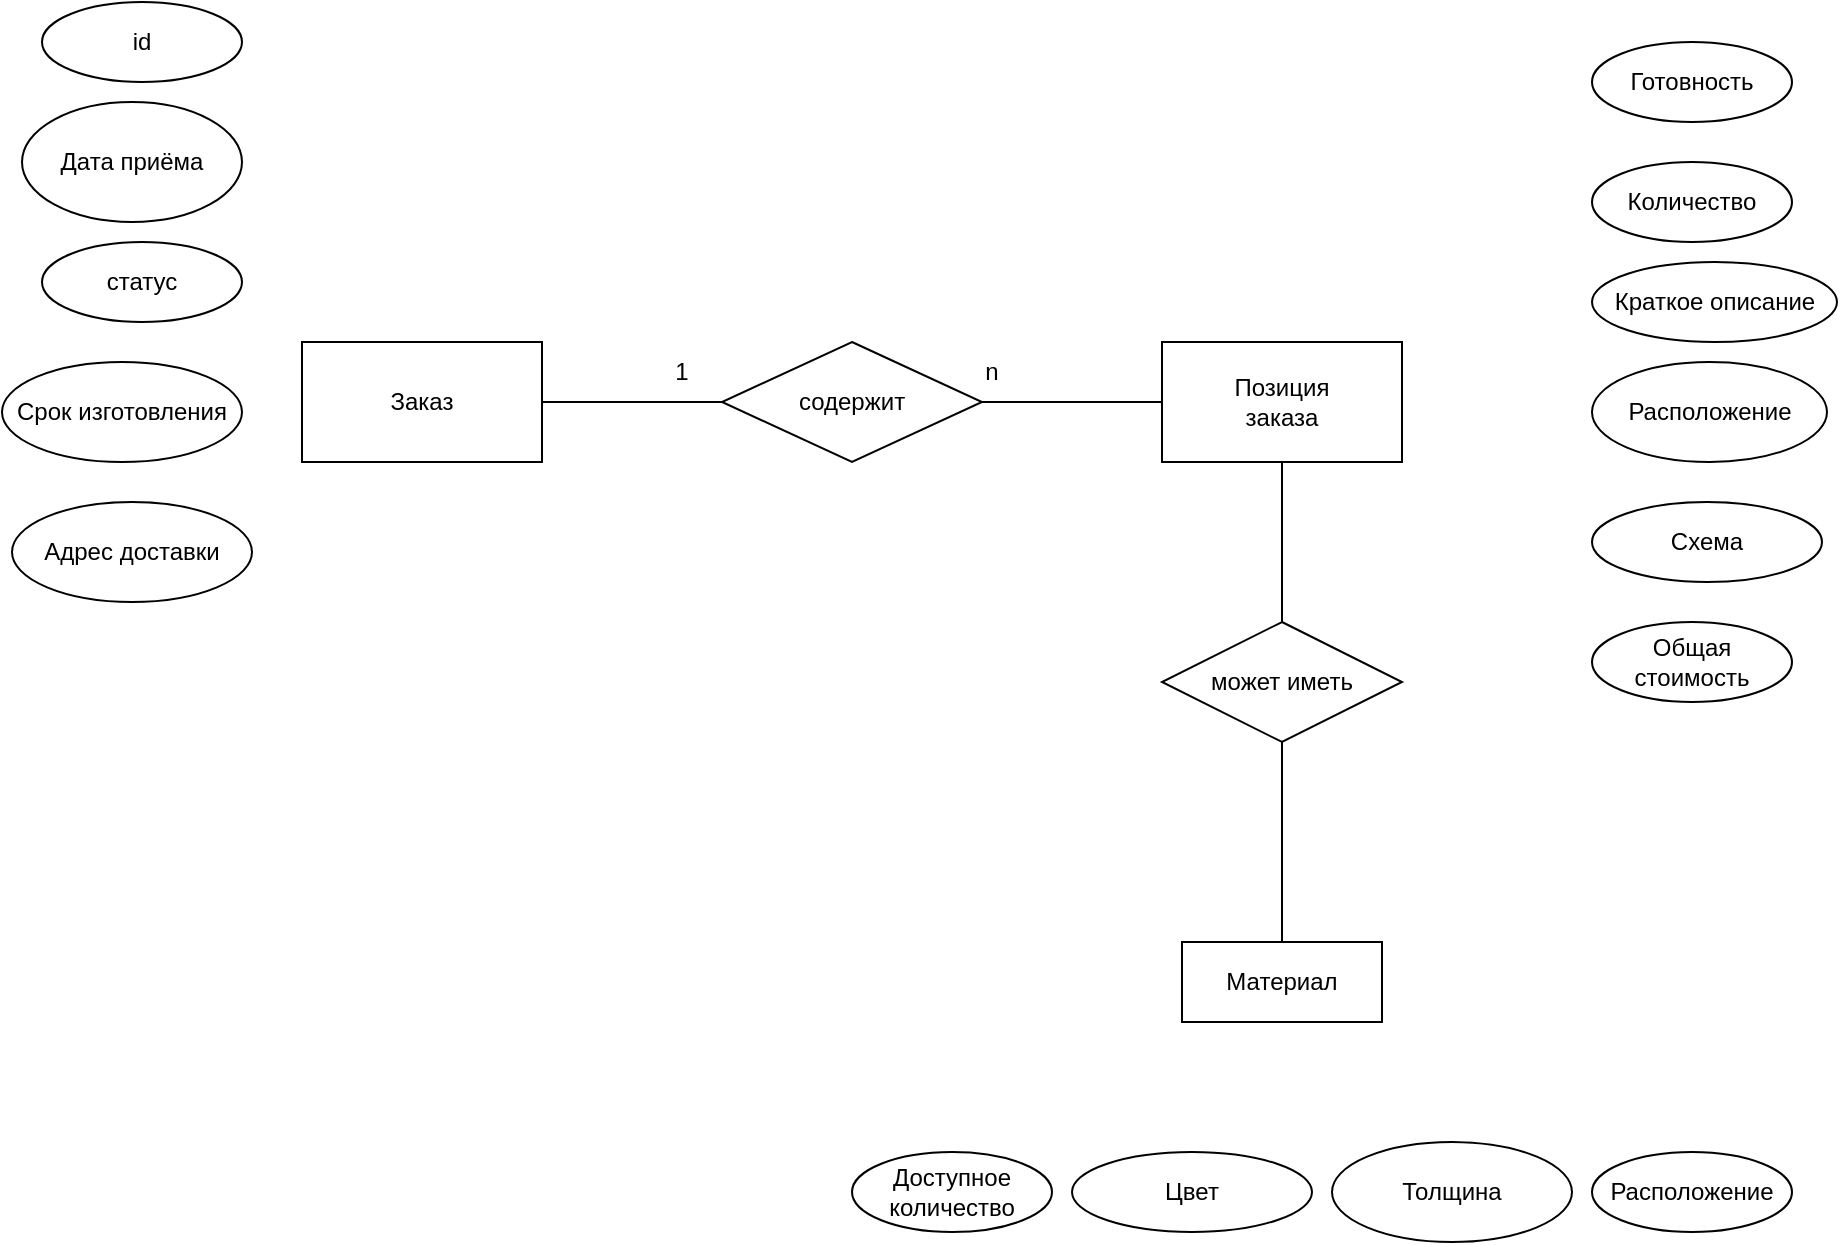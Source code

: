 <mxfile version="20.7.4" type="device"><diagram name="Page-1" id="e56a1550-8fbb-45ad-956c-1786394a9013"><mxGraphModel dx="1036" dy="606" grid="1" gridSize="10" guides="1" tooltips="1" connect="1" arrows="1" fold="1" page="1" pageScale="1" pageWidth="1100" pageHeight="850" background="none" math="0" shadow="0"><root><mxCell id="0"/><mxCell id="1" parent="0"/><mxCell id="eKBNlf8nSRkfcKwnLVwX-1" value="Заказ" style="rounded=0;whiteSpace=wrap;html=1;" vertex="1" parent="1"><mxGeometry x="200" y="200" width="120" height="60" as="geometry"/></mxCell><mxCell id="eKBNlf8nSRkfcKwnLVwX-2" value="Позиция&lt;br&gt;заказа" style="rounded=0;whiteSpace=wrap;html=1;" vertex="1" parent="1"><mxGeometry x="630" y="200" width="120" height="60" as="geometry"/></mxCell><mxCell id="eKBNlf8nSRkfcKwnLVwX-4" value="Цвет" style="ellipse;whiteSpace=wrap;html=1;" vertex="1" parent="1"><mxGeometry x="585" y="605" width="120" height="40" as="geometry"/></mxCell><mxCell id="eKBNlf8nSRkfcKwnLVwX-5" value="Толщина" style="ellipse;whiteSpace=wrap;html=1;" vertex="1" parent="1"><mxGeometry x="715" y="600" width="120" height="50" as="geometry"/></mxCell><mxCell id="eKBNlf8nSRkfcKwnLVwX-6" value="Схема" style="ellipse;whiteSpace=wrap;html=1;" vertex="1" parent="1"><mxGeometry x="845" y="280" width="115" height="40" as="geometry"/></mxCell><mxCell id="eKBNlf8nSRkfcKwnLVwX-8" value="содержит" style="rhombus;whiteSpace=wrap;html=1;" vertex="1" parent="1"><mxGeometry x="410" y="200" width="130" height="60" as="geometry"/></mxCell><mxCell id="eKBNlf8nSRkfcKwnLVwX-9" value="Расположение" style="ellipse;whiteSpace=wrap;html=1;align=center;" vertex="1" parent="1"><mxGeometry x="845" y="210" width="117.5" height="50" as="geometry"/></mxCell><mxCell id="eKBNlf8nSRkfcKwnLVwX-10" value="Краткое описание" style="ellipse;whiteSpace=wrap;html=1;" vertex="1" parent="1"><mxGeometry x="845" y="160" width="122.5" height="40" as="geometry"/></mxCell><mxCell id="eKBNlf8nSRkfcKwnLVwX-12" value="Готовность" style="ellipse;whiteSpace=wrap;html=1;align=center;" vertex="1" parent="1"><mxGeometry x="845" y="50" width="100" height="40" as="geometry"/></mxCell><mxCell id="eKBNlf8nSRkfcKwnLVwX-13" value="Количество" style="ellipse;whiteSpace=wrap;html=1;align=center;" vertex="1" parent="1"><mxGeometry x="845" y="110" width="100" height="40" as="geometry"/></mxCell><mxCell id="eKBNlf8nSRkfcKwnLVwX-14" value="Материал" style="whiteSpace=wrap;html=1;align=center;" vertex="1" parent="1"><mxGeometry x="640" y="500" width="100" height="40" as="geometry"/></mxCell><mxCell id="eKBNlf8nSRkfcKwnLVwX-15" value="статус" style="ellipse;whiteSpace=wrap;html=1;align=center;" vertex="1" parent="1"><mxGeometry x="70" y="150" width="100" height="40" as="geometry"/></mxCell><mxCell id="eKBNlf8nSRkfcKwnLVwX-18" value="Дата приёма" style="ellipse;whiteSpace=wrap;html=1;align=center;" vertex="1" parent="1"><mxGeometry x="60" y="80" width="110" height="60" as="geometry"/></mxCell><mxCell id="eKBNlf8nSRkfcKwnLVwX-19" value="Срок изготовления" style="ellipse;whiteSpace=wrap;html=1;align=center;" vertex="1" parent="1"><mxGeometry x="50" y="210" width="120" height="50" as="geometry"/></mxCell><mxCell id="eKBNlf8nSRkfcKwnLVwX-20" value="Общая стоимость" style="ellipse;whiteSpace=wrap;html=1;align=center;" vertex="1" parent="1"><mxGeometry x="845" y="340" width="100" height="40" as="geometry"/></mxCell><mxCell id="eKBNlf8nSRkfcKwnLVwX-21" value="Расположение" style="ellipse;whiteSpace=wrap;html=1;align=center;" vertex="1" parent="1"><mxGeometry x="845" y="605" width="100" height="40" as="geometry"/></mxCell><mxCell id="eKBNlf8nSRkfcKwnLVwX-22" value="Доступное количество" style="ellipse;whiteSpace=wrap;html=1;align=center;" vertex="1" parent="1"><mxGeometry x="475" y="605" width="100" height="40" as="geometry"/></mxCell><mxCell id="eKBNlf8nSRkfcKwnLVwX-23" value="Адрес доставки" style="ellipse;whiteSpace=wrap;html=1;align=center;" vertex="1" parent="1"><mxGeometry x="55" y="280" width="120" height="50" as="geometry"/></mxCell><mxCell id="eKBNlf8nSRkfcKwnLVwX-24" value="может иметь" style="shape=rhombus;perimeter=rhombusPerimeter;whiteSpace=wrap;html=1;align=center;" vertex="1" parent="1"><mxGeometry x="630" y="340" width="120" height="60" as="geometry"/></mxCell><mxCell id="eKBNlf8nSRkfcKwnLVwX-26" value="" style="endArrow=none;html=1;rounded=0;entryX=0.5;entryY=1;entryDx=0;entryDy=0;exitX=0.5;exitY=0;exitDx=0;exitDy=0;" edge="1" parent="1" source="eKBNlf8nSRkfcKwnLVwX-14" target="eKBNlf8nSRkfcKwnLVwX-24"><mxGeometry width="50" height="50" relative="1" as="geometry"><mxPoint x="540" y="490" as="sourcePoint"/><mxPoint x="590" y="440" as="targetPoint"/></mxGeometry></mxCell><mxCell id="eKBNlf8nSRkfcKwnLVwX-27" value="" style="endArrow=none;html=1;rounded=0;entryX=0.5;entryY=1;entryDx=0;entryDy=0;exitX=0.5;exitY=0;exitDx=0;exitDy=0;" edge="1" parent="1" source="eKBNlf8nSRkfcKwnLVwX-24" target="eKBNlf8nSRkfcKwnLVwX-2"><mxGeometry width="50" height="50" relative="1" as="geometry"><mxPoint x="540" y="490" as="sourcePoint"/><mxPoint x="590" y="440" as="targetPoint"/></mxGeometry></mxCell><mxCell id="eKBNlf8nSRkfcKwnLVwX-28" value="" style="endArrow=none;html=1;rounded=0;exitX=1;exitY=0.5;exitDx=0;exitDy=0;entryX=0;entryY=0.5;entryDx=0;entryDy=0;" edge="1" parent="1" source="eKBNlf8nSRkfcKwnLVwX-8" target="eKBNlf8nSRkfcKwnLVwX-2"><mxGeometry width="50" height="50" relative="1" as="geometry"><mxPoint x="540" y="490" as="sourcePoint"/><mxPoint x="590" y="440" as="targetPoint"/></mxGeometry></mxCell><mxCell id="eKBNlf8nSRkfcKwnLVwX-29" value="" style="endArrow=none;html=1;rounded=0;exitX=1;exitY=0.5;exitDx=0;exitDy=0;entryX=0;entryY=0.5;entryDx=0;entryDy=0;" edge="1" parent="1" source="eKBNlf8nSRkfcKwnLVwX-1" target="eKBNlf8nSRkfcKwnLVwX-8"><mxGeometry width="50" height="50" relative="1" as="geometry"><mxPoint x="540" y="490" as="sourcePoint"/><mxPoint x="590" y="440" as="targetPoint"/></mxGeometry></mxCell><mxCell id="eKBNlf8nSRkfcKwnLVwX-30" value="1" style="text;html=1;strokeColor=none;fillColor=none;align=center;verticalAlign=middle;whiteSpace=wrap;rounded=0;" vertex="1" parent="1"><mxGeometry x="360" y="200" width="60" height="30" as="geometry"/></mxCell><mxCell id="eKBNlf8nSRkfcKwnLVwX-31" value="n" style="text;html=1;strokeColor=none;fillColor=none;align=center;verticalAlign=middle;whiteSpace=wrap;rounded=0;" vertex="1" parent="1"><mxGeometry x="515" y="200" width="60" height="30" as="geometry"/></mxCell><mxCell id="eKBNlf8nSRkfcKwnLVwX-32" value="id" style="ellipse;whiteSpace=wrap;html=1;align=center;" vertex="1" parent="1"><mxGeometry x="70" y="30" width="100" height="40" as="geometry"/></mxCell></root></mxGraphModel></diagram></mxfile>